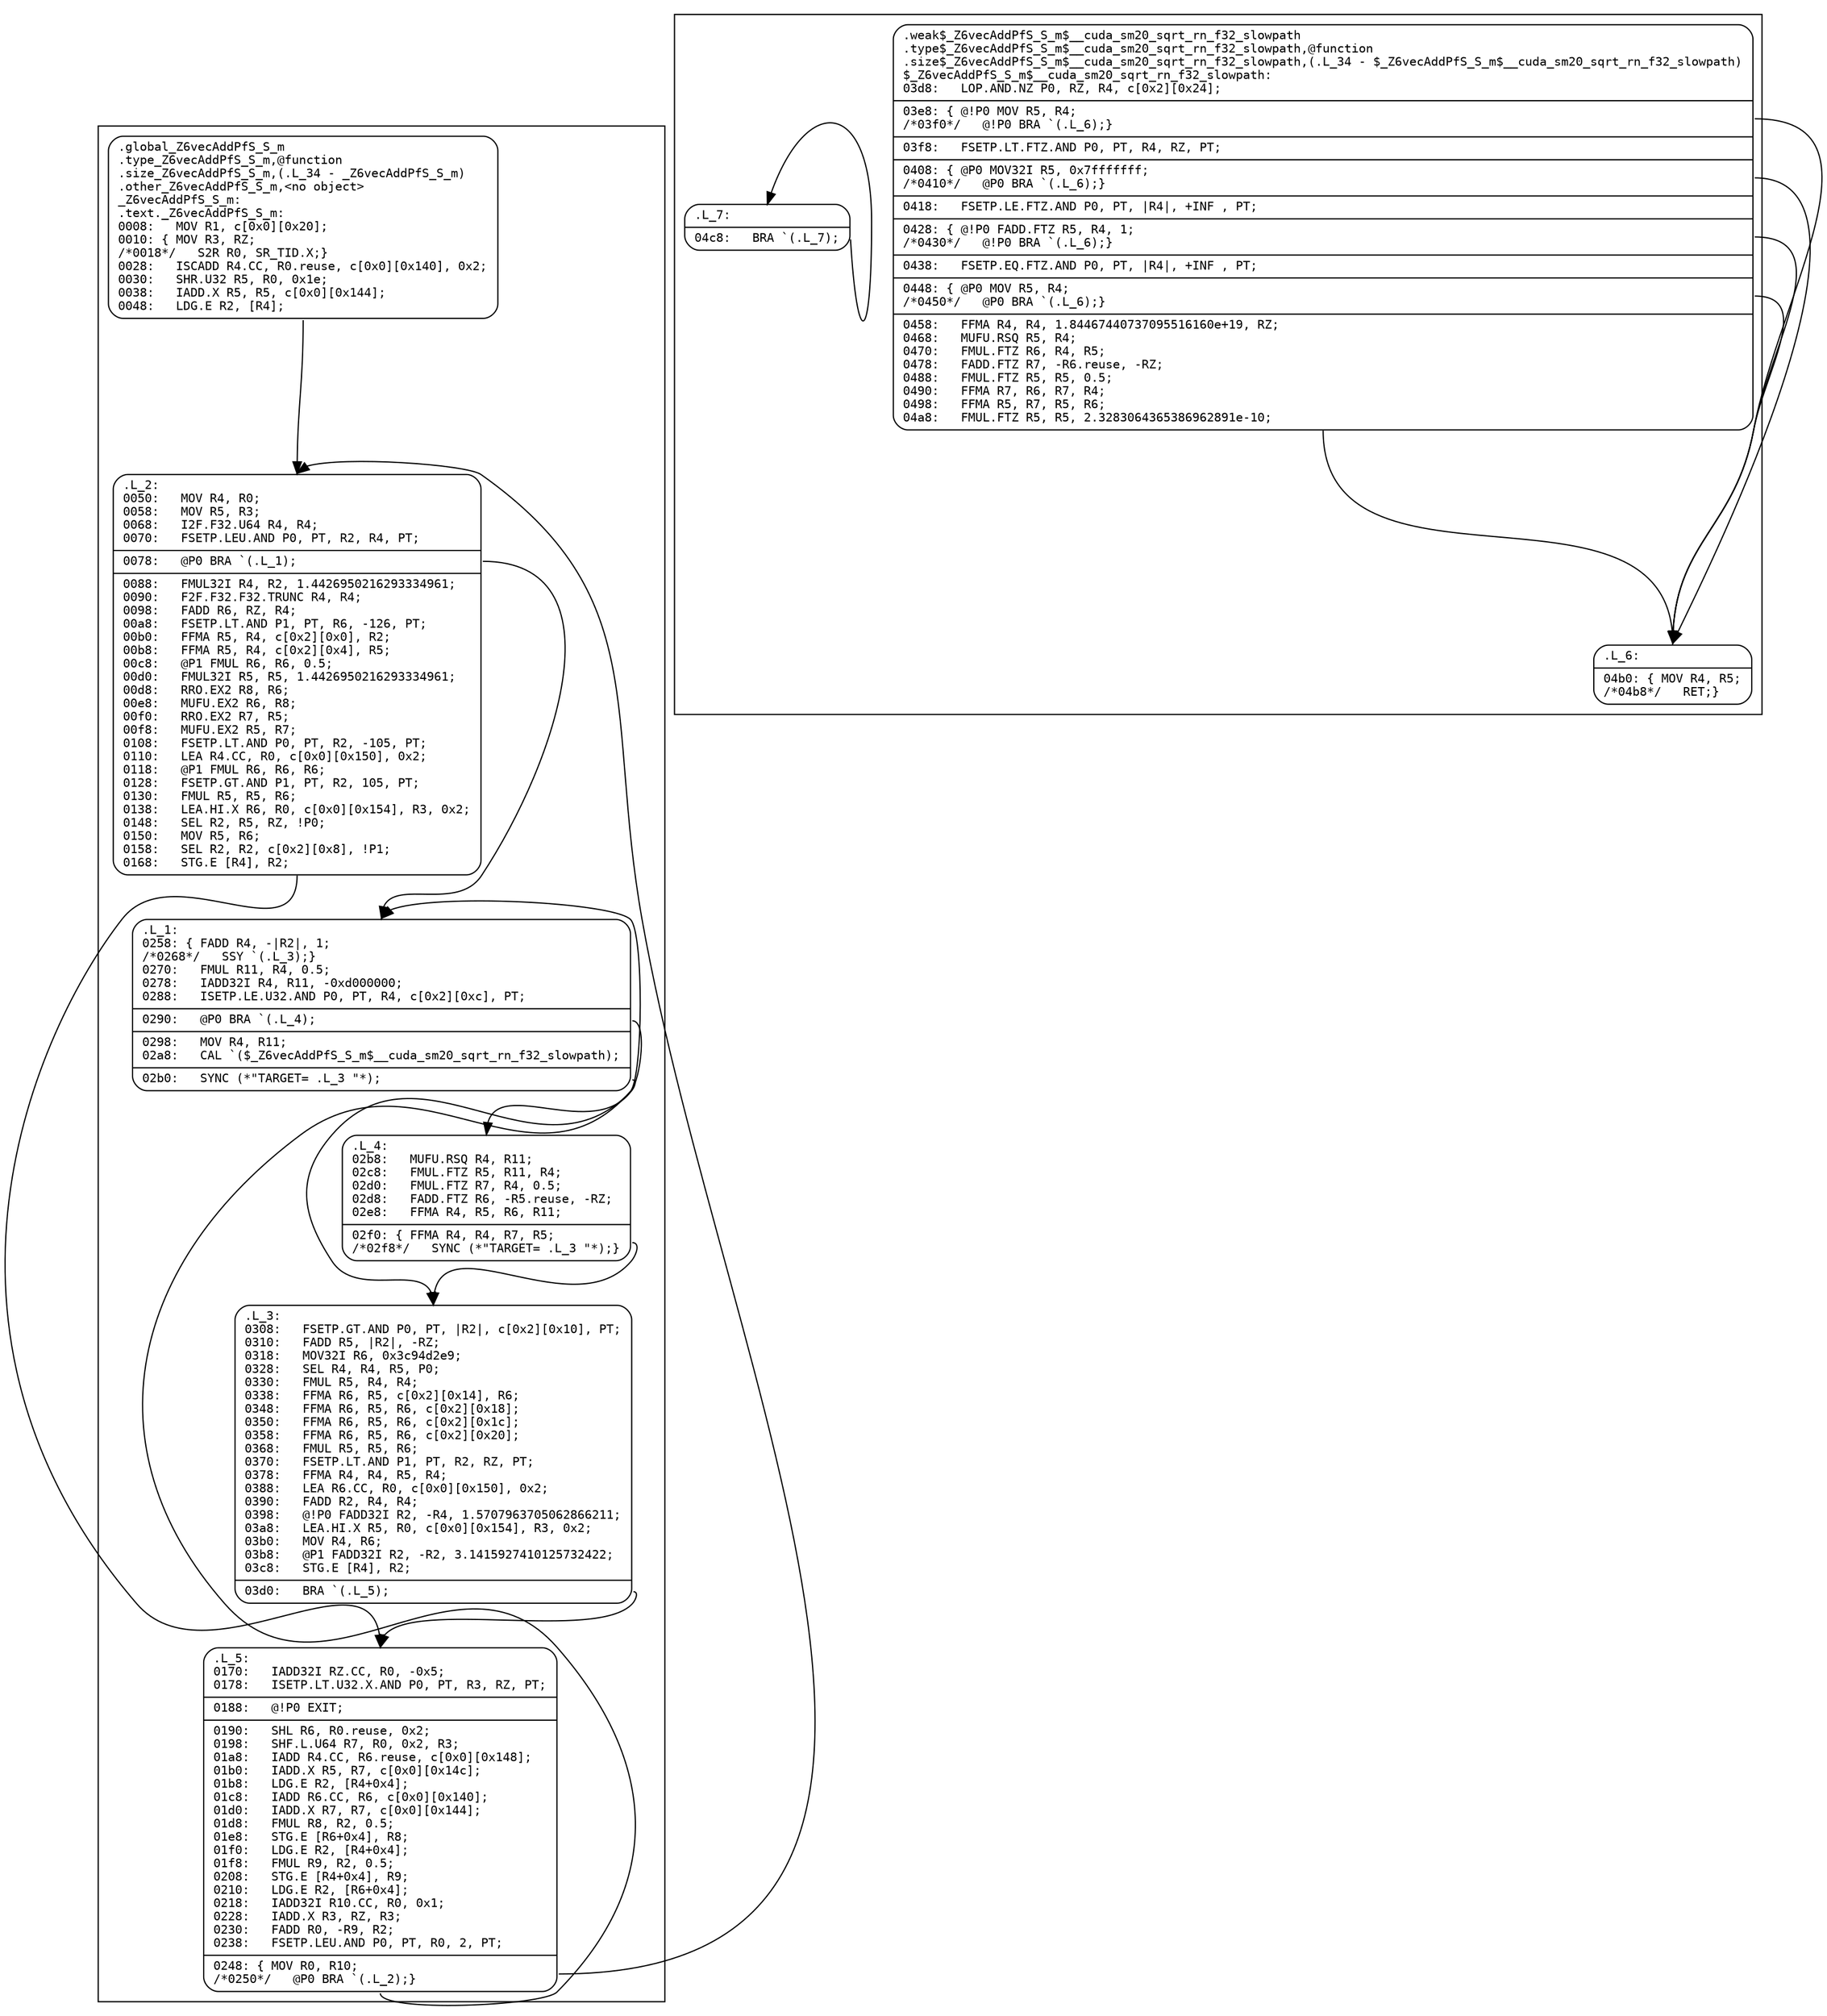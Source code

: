 digraph f {
subgraph "cluster__Z6vecAddPfS_S_m" {
node [fontname="Courier",fontsize=10,shape=Mrecord];
"_Z6vecAddPfS_S_m"
[label="{<entry>	.global		_Z6vecAddPfS_S_m\l	.type		_Z6vecAddPfS_S_m,@function\l	.size		_Z6vecAddPfS_S_m,(.L_34\ -\ _Z6vecAddPfS_S_m)\l	.other		_Z6vecAddPfS_S_m,\<no\ object\>\l_Z6vecAddPfS_S_m:\l.text._Z6vecAddPfS_S_m:\l0008:\ \ \ MOV\ R1,\ c\[0x0\]\[0x20\];\l0010:\ \{\ MOV\ R3,\ RZ;\l/*0018*/\ \ \ S2R\ R0,\ SR_TID.X;\}\l0028:\ \ \ ISCADD\ R4.CC,\ R0.reuse,\ c\[0x0\]\[0x140\],\ 0x2;\l0030:\ \ \ SHR.U32\ R5,\ R0,\ 0x1e;\l0038:\ \ \ IADD.X\ R5,\ R5,\ c\[0x0\]\[0x144\];\l0048:\ \ \ LDG.E\ R2,\ \[R4\];\l}"]
"_Z6vecAddPfS_S_m":entry:s -> ".L_2":entry:n [style=solid];
node [fontname="Courier",fontsize=10,shape=Mrecord];
".L_2"
[label="{<entry>.L_2:\l0050:\ \ \ MOV\ R4,\ R0;\l0058:\ \ \ MOV\ R5,\ R3;\l0068:\ \ \ I2F.F32.U64\ R4,\ R4;\l0070:\ \ \ FSETP.LEU.AND\ P0,\ PT,\ R2,\ R4,\ PT;\l|<exit0>0078:\ \ \ @P0\ BRA\ `(.L_1);\l|<exitpost0>0088:\ \ \ FMUL32I\ R4,\ R2,\ 1.4426950216293334961;\l0090:\ \ \ F2F.F32.F32.TRUNC\ R4,\ R4;\l0098:\ \ \ FADD\ R6,\ RZ,\ R4;\l00a8:\ \ \ FSETP.LT.AND\ P1,\ PT,\ R6,\ -126,\ PT;\l00b0:\ \ \ FFMA\ R5,\ R4,\ c\[0x2\]\[0x0\],\ R2;\l00b8:\ \ \ FFMA\ R5,\ R4,\ c\[0x2\]\[0x4\],\ R5;\l00c8:\ \ \ @P1\ FMUL\ R6,\ R6,\ 0.5;\l00d0:\ \ \ FMUL32I\ R5,\ R5,\ 1.4426950216293334961;\l00d8:\ \ \ RRO.EX2\ R8,\ R6;\l00e8:\ \ \ MUFU.EX2\ R6,\ R8;\l00f0:\ \ \ RRO.EX2\ R7,\ R5;\l00f8:\ \ \ MUFU.EX2\ R5,\ R7;\l0108:\ \ \ FSETP.LT.AND\ P0,\ PT,\ R2,\ -105,\ PT;\l0110:\ \ \ LEA\ R4.CC,\ R0,\ c\[0x0\]\[0x150\],\ 0x2;\l0118:\ \ \ @P1\ FMUL\ R6,\ R6,\ R6;\l0128:\ \ \ FSETP.GT.AND\ P1,\ PT,\ R2,\ 105,\ PT;\l0130:\ \ \ FMUL\ R5,\ R5,\ R6;\l0138:\ \ \ LEA.HI.X\ R6,\ R0,\ c\[0x0\]\[0x154\],\ R3,\ 0x2;\l0148:\ \ \ SEL\ R2,\ R5,\ RZ,\ !P0;\l0150:\ \ \ MOV\ R5,\ R6;\l0158:\ \ \ SEL\ R2,\ R2,\ c\[0x2\]\[0x8\],\ !P1;\l0168:\ \ \ STG.E\ \[R4\],\ R2;\l}"]
".L_2":exit0:e -> ".L_1":entry:n [style=solid];
".L_2":exitpost0:s -> ".L_5":entry:n [style=solid];
node [fontname="Courier",fontsize=10,shape=Mrecord];
".L_5"
[label="{<entry>.L_5:\l0170:\ \ \ IADD32I\ RZ.CC,\ R0,\ -0x5;\l0178:\ \ \ ISETP.LT.U32.X.AND\ P0,\ PT,\ R3,\ RZ,\ PT;\l|<exit0>0188:\ \ \ @!P0\ EXIT;\l|<exitpost0>0190:\ \ \ SHL\ R6,\ R0.reuse,\ 0x2;\l0198:\ \ \ SHF.L.U64\ R7,\ R0,\ 0x2,\ R3;\l01a8:\ \ \ IADD\ R4.CC,\ R6.reuse,\ c\[0x0\]\[0x148\];\l01b0:\ \ \ IADD.X\ R5,\ R7,\ c\[0x0\]\[0x14c\];\l01b8:\ \ \ LDG.E\ R2,\ \[R4+0x4\];\l01c8:\ \ \ IADD\ R6.CC,\ R6,\ c\[0x0\]\[0x140\];\l01d0:\ \ \ IADD.X\ R7,\ R7,\ c\[0x0\]\[0x144\];\l01d8:\ \ \ FMUL\ R8,\ R2,\ 0.5;\l01e8:\ \ \ STG.E\ \[R6+0x4\],\ R8;\l01f0:\ \ \ LDG.E\ R2,\ \[R4+0x4\];\l01f8:\ \ \ FMUL\ R9,\ R2,\ 0.5;\l0208:\ \ \ STG.E\ \[R4+0x4\],\ R9;\l0210:\ \ \ LDG.E\ R2,\ \[R6+0x4\];\l0218:\ \ \ IADD32I\ R10.CC,\ R0,\ 0x1;\l0228:\ \ \ IADD.X\ R3,\ RZ,\ R3;\l0230:\ \ \ FADD\ R0,\ -R9,\ R2;\l0238:\ \ \ FSETP.LEU.AND\ P0,\ PT,\ R0,\ 2,\ PT;\l|<exit1>0248:\ \{\ MOV\ R0,\ R10;\l/*0250*/\ \ \ @P0\ BRA\ `(.L_2);\}\l}"]
".L_5":exit1:e -> ".L_2":entry:n [style=solid];
".L_5":exit1:s -> ".L_1":entry:n [style=solid];
node [fontname="Courier",fontsize=10,shape=Mrecord];
".L_1"
[label="{<entry>.L_1:\l0258:\ \{\ FADD\ R4,\ -\|R2\|,\ 1;\l/*0268*/\ \ \ SSY\ `(.L_3);\}\l0270:\ \ \ FMUL\ R11,\ R4,\ 0.5;\l0278:\ \ \ IADD32I\ R4,\ R11,\ -0xd000000;\l0288:\ \ \ ISETP.LE.U32.AND\ P0,\ PT,\ R4,\ c\[0x2\]\[0xc\],\ PT;\l|<exit0>0290:\ \ \ @P0\ BRA\ `(.L_4);\l|<exitpost0>0298:\ \ \ MOV\ R4,\ R11;\l02a8:\ \ \ CAL\ `($_Z6vecAddPfS_S_m$__cuda_sm20_sqrt_rn_f32_slowpath);\l|<exit1>02b0:\ \ \ SYNC\ (*\"TARGET=\ .L_3\ \"*);\l}"]
".L_1":exit0:e -> ".L_4":entry:n [style=solid];
".L_1":exit1:e -> ".L_3":entry:n [style=solid];
node [fontname="Courier",fontsize=10,shape=Mrecord];
".L_4"
[label="{<entry>.L_4:\l02b8:\ \ \ MUFU.RSQ\ R4,\ R11;\l02c8:\ \ \ FMUL.FTZ\ R5,\ R11,\ R4;\l02d0:\ \ \ FMUL.FTZ\ R7,\ R4,\ 0.5;\l02d8:\ \ \ FADD.FTZ\ R6,\ -R5.reuse,\ -RZ;\l02e8:\ \ \ FFMA\ R4,\ R5,\ R6,\ R11;\l|<exit0>02f0:\ \{\ FFMA\ R4,\ R4,\ R7,\ R5;\l/*02f8*/\ \ \ SYNC\ (*\"TARGET=\ .L_3\ \"*);\}\l}"]
".L_4":exit0:e -> ".L_3":entry:n [style=solid];
node [fontname="Courier",fontsize=10,shape=Mrecord];
".L_3"
[label="{<entry>.L_3:\l0308:\ \ \ FSETP.GT.AND\ P0,\ PT,\ \|R2\|,\ c\[0x2\]\[0x10\],\ PT;\l0310:\ \ \ FADD\ R5,\ \|R2\|,\ -RZ;\l0318:\ \ \ MOV32I\ R6,\ 0x3c94d2e9;\l0328:\ \ \ SEL\ R4,\ R4,\ R5,\ P0;\l0330:\ \ \ FMUL\ R5,\ R4,\ R4;\l0338:\ \ \ FFMA\ R6,\ R5,\ c\[0x2\]\[0x14\],\ R6;\l0348:\ \ \ FFMA\ R6,\ R5,\ R6,\ c\[0x2\]\[0x18\];\l0350:\ \ \ FFMA\ R6,\ R5,\ R6,\ c\[0x2\]\[0x1c\];\l0358:\ \ \ FFMA\ R6,\ R5,\ R6,\ c\[0x2\]\[0x20\];\l0368:\ \ \ FMUL\ R5,\ R5,\ R6;\l0370:\ \ \ FSETP.LT.AND\ P1,\ PT,\ R2,\ RZ,\ PT;\l0378:\ \ \ FFMA\ R4,\ R4,\ R5,\ R4;\l0388:\ \ \ LEA\ R6.CC,\ R0,\ c\[0x0\]\[0x150\],\ 0x2;\l0390:\ \ \ FADD\ R2,\ R4,\ R4;\l0398:\ \ \ @!P0\ FADD32I\ R2,\ -R4,\ 1.5707963705062866211;\l03a8:\ \ \ LEA.HI.X\ R5,\ R0,\ c\[0x0\]\[0x154\],\ R3,\ 0x2;\l03b0:\ \ \ MOV\ R4,\ R6;\l03b8:\ \ \ @P1\ FADD32I\ R2,\ -R2,\ 3.1415927410125732422;\l03c8:\ \ \ STG.E\ \[R4\],\ R2;\l|<exit0>03d0:\ \ \ BRA\ `(.L_5);\l}"]
".L_3":exit0:e -> ".L_5":entry:n [style=solid];
}
subgraph "cluster_$_Z6vecAddPfS_S_m$__cuda_sm20_sqrt_rn_f32_slowpath" {
node [fontname="Courier",fontsize=10,shape=Mrecord];
"$_Z6vecAddPfS_S_m$__cuda_sm20_sqrt_rn_f32_slowpath"
[label="{<entry>	.weak		$_Z6vecAddPfS_S_m$__cuda_sm20_sqrt_rn_f32_slowpath\l	.type		$_Z6vecAddPfS_S_m$__cuda_sm20_sqrt_rn_f32_slowpath,@function\l	.size		$_Z6vecAddPfS_S_m$__cuda_sm20_sqrt_rn_f32_slowpath,(.L_34\ -\ $_Z6vecAddPfS_S_m$__cuda_sm20_sqrt_rn_f32_slowpath)\l$_Z6vecAddPfS_S_m$__cuda_sm20_sqrt_rn_f32_slowpath:\l03d8:\ \ \ LOP.AND.NZ\ P0,\ RZ,\ R4,\ c\[0x2\]\[0x24\];\l|<exit0>03e8:\ \{\ @!P0\ MOV\ R5,\ R4;\l/*03f0*/\ \ \ @!P0\ BRA\ `(.L_6);\}\l|<exitpost0>03f8:\ \ \ FSETP.LT.FTZ.AND\ P0,\ PT,\ R4,\ RZ,\ PT;\l|<exit1>0408:\ \{\ @P0\ MOV32I\ R5,\ 0x7fffffff;\l/*0410*/\ \ \ @P0\ BRA\ `(.L_6);\}\l|<exitpost1>0418:\ \ \ FSETP.LE.FTZ.AND\ P0,\ PT,\ \|R4\|,\ +INF\ ,\ PT;\l|<exit2>0428:\ \{\ @!P0\ FADD.FTZ\ R5,\ R4,\ 1;\l/*0430*/\ \ \ @!P0\ BRA\ `(.L_6);\}\l|<exitpost2>0438:\ \ \ FSETP.EQ.FTZ.AND\ P0,\ PT,\ \|R4\|,\ +INF\ ,\ PT;\l|<exit3>0448:\ \{\ @P0\ MOV\ R5,\ R4;\l/*0450*/\ \ \ @P0\ BRA\ `(.L_6);\}\l|<exitpost3>0458:\ \ \ FFMA\ R4,\ R4,\ 1.84467440737095516160e+19,\ RZ;\l0468:\ \ \ MUFU.RSQ\ R5,\ R4;\l0470:\ \ \ FMUL.FTZ\ R6,\ R4,\ R5;\l0478:\ \ \ FADD.FTZ\ R7,\ -R6.reuse,\ -RZ;\l0488:\ \ \ FMUL.FTZ\ R5,\ R5,\ 0.5;\l0490:\ \ \ FFMA\ R7,\ R6,\ R7,\ R4;\l0498:\ \ \ FFMA\ R5,\ R7,\ R5,\ R6;\l04a8:\ \ \ FMUL.FTZ\ R5,\ R5,\ 2.3283064365386962891e-10;\l}"]
"$_Z6vecAddPfS_S_m$__cuda_sm20_sqrt_rn_f32_slowpath":exit0:e -> ".L_6":entry:n [style=solid];
"$_Z6vecAddPfS_S_m$__cuda_sm20_sqrt_rn_f32_slowpath":exit1:e -> ".L_6":entry:n [style=solid];
"$_Z6vecAddPfS_S_m$__cuda_sm20_sqrt_rn_f32_slowpath":exit2:e -> ".L_6":entry:n [style=solid];
"$_Z6vecAddPfS_S_m$__cuda_sm20_sqrt_rn_f32_slowpath":exit3:e -> ".L_6":entry:n [style=solid];
"$_Z6vecAddPfS_S_m$__cuda_sm20_sqrt_rn_f32_slowpath":exitpost3:s -> ".L_6":entry:n [style=solid];
node [fontname="Courier",fontsize=10,shape=Mrecord];
".L_6"
[label="{<entry>.L_6:\l|<exit0>04b0:\ \{\ MOV\ R4,\ R5;\l/*04b8*/\ \ \ RET;\}\l}"]
node [fontname="Courier",fontsize=10,shape=Mrecord];
".L_7"
[label="{<entry>.L_7:\l|<exit0>04c8:\ \ \ BRA\ `(.L_7);\l}"]
".L_7":exit0:e -> ".L_7":entry:n [style=solid];
}
}
